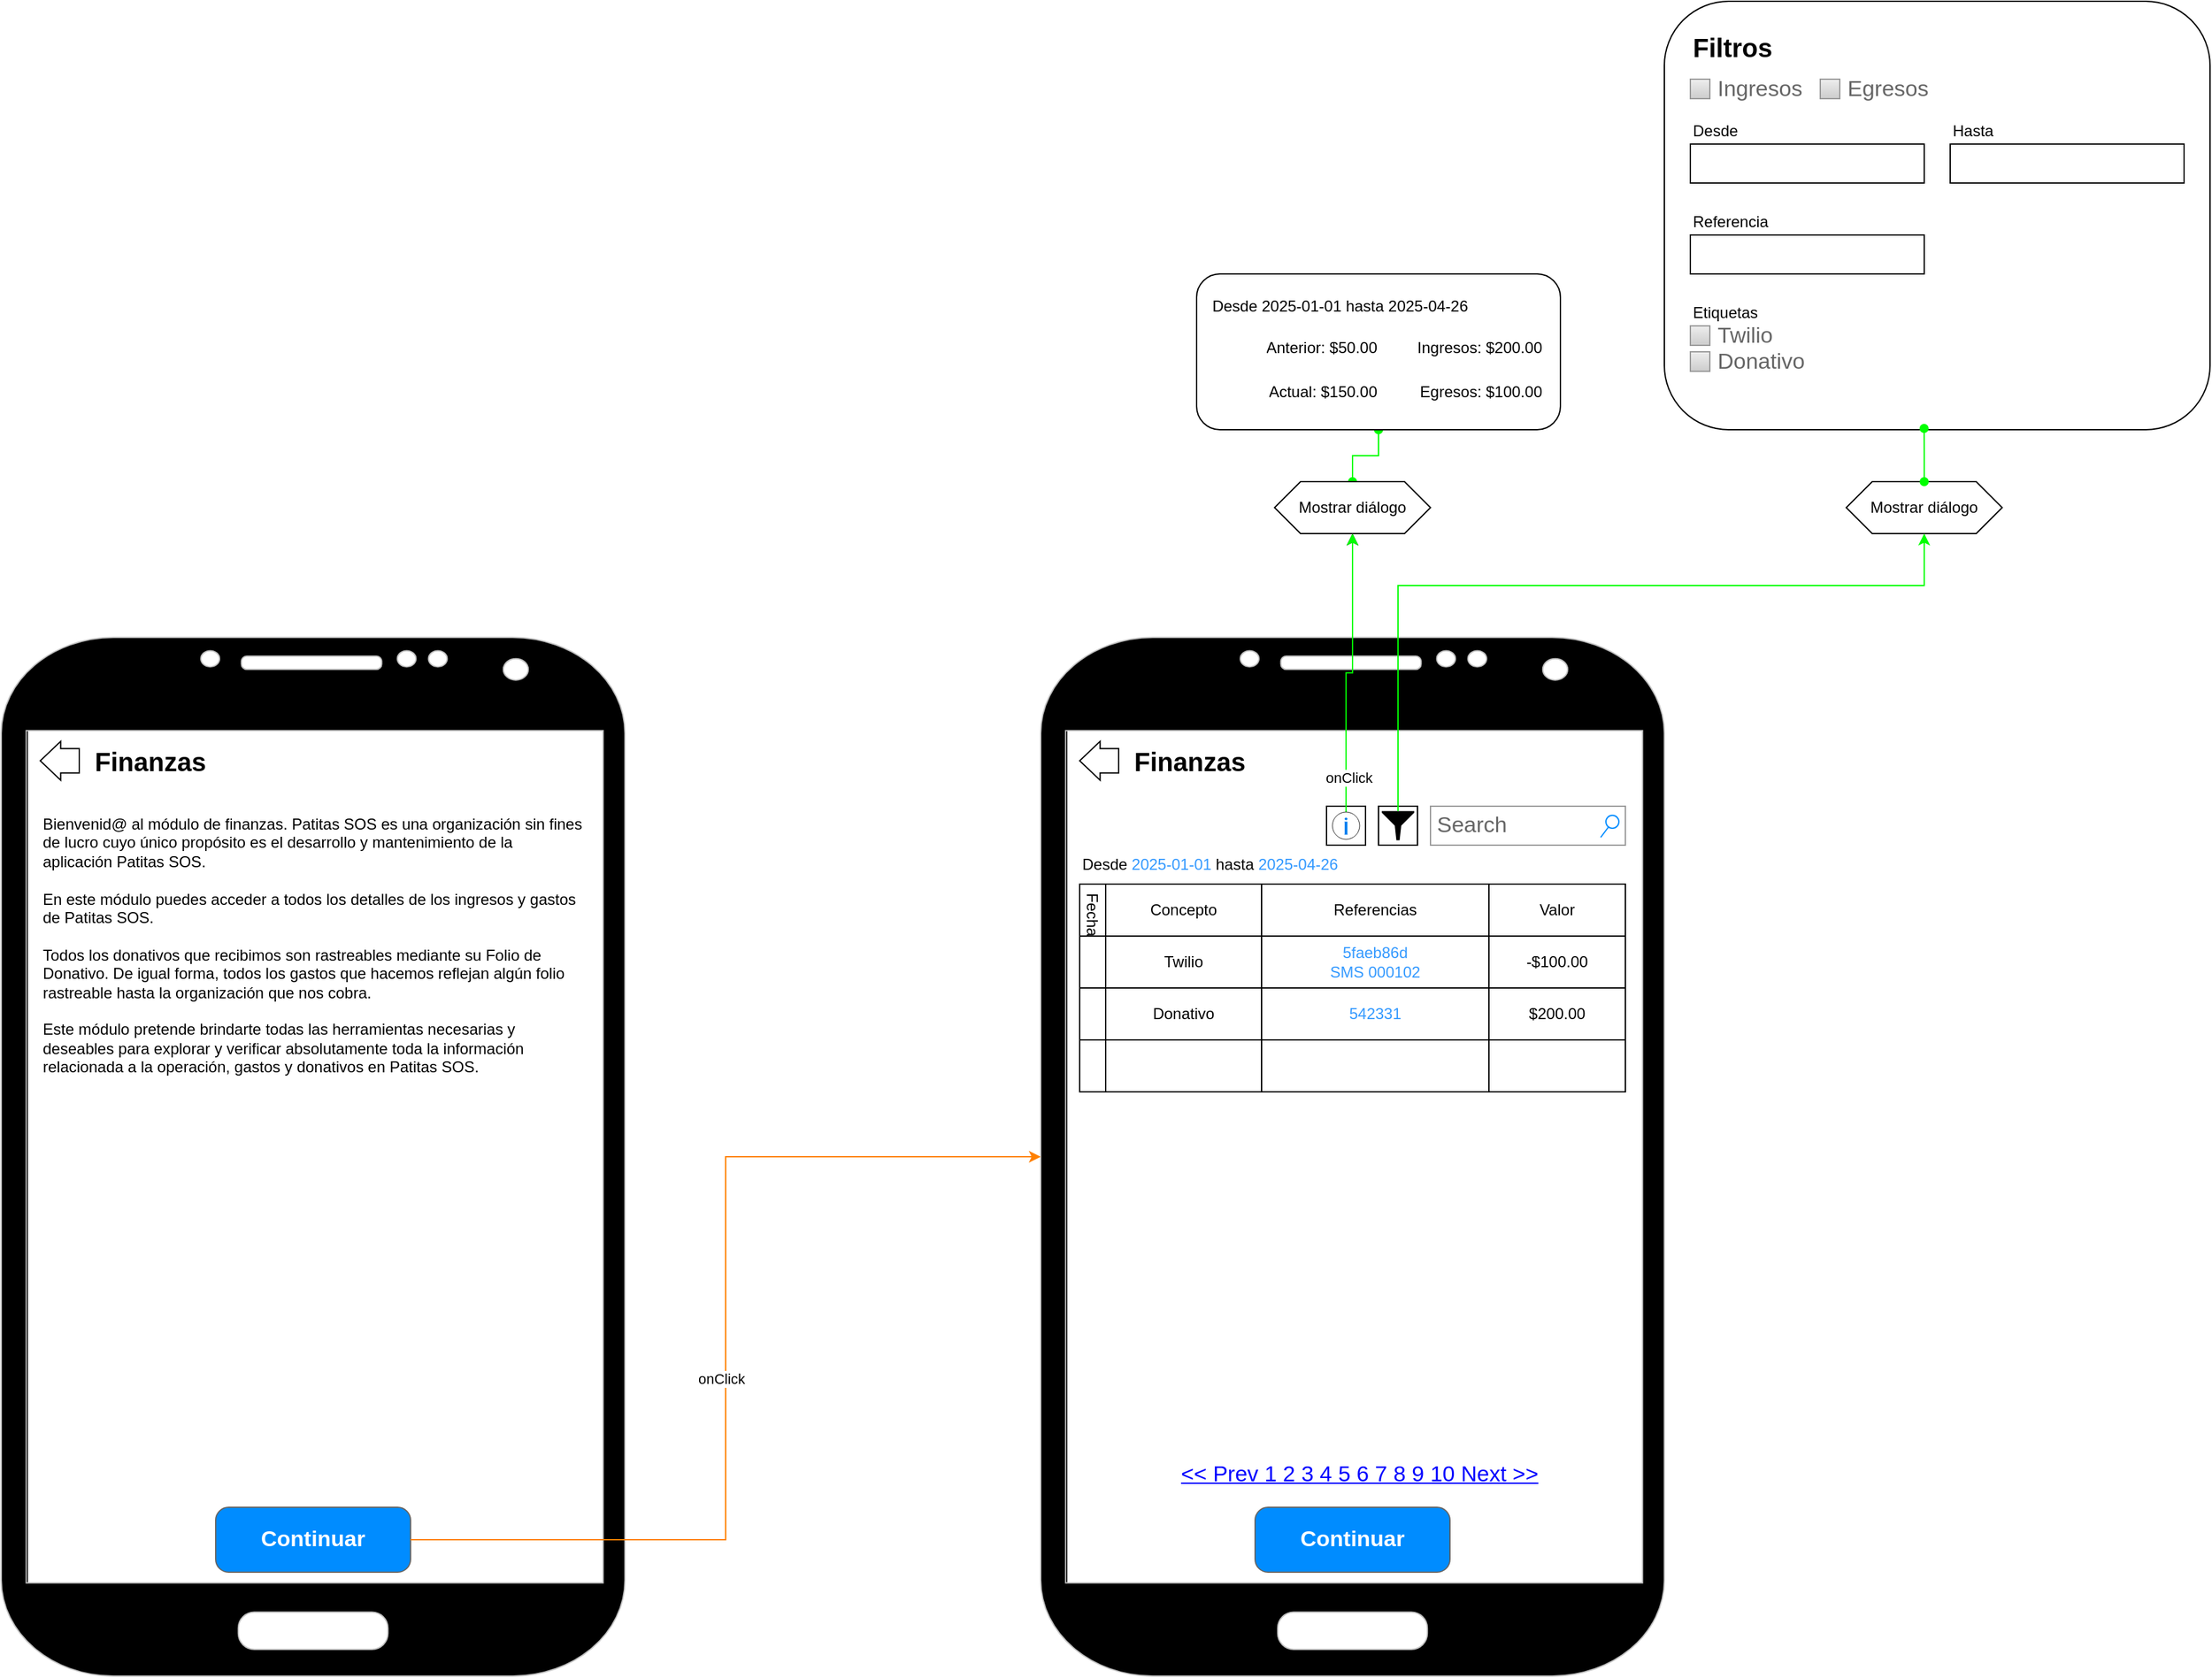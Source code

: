 <mxfile version="26.2.14">
  <diagram name="Page-1" id="u_hujkYW8tRtBw4MjNoY">
    <mxGraphModel dx="1554" dy="1951" grid="1" gridSize="10" guides="1" tooltips="1" connect="1" arrows="1" fold="1" page="1" pageScale="1" pageWidth="850" pageHeight="1100" math="0" shadow="0">
      <root>
        <mxCell id="0" />
        <mxCell id="1" parent="0" />
        <mxCell id="SzBVD9_jWQ-JpdKvvdq1-95" style="edgeStyle=orthogonalEdgeStyle;rounded=0;orthogonalLoop=1;jettySize=auto;html=1;entryX=0.5;entryY=1;entryDx=0;entryDy=0;strokeColor=#00FF00;endArrow=oval;endFill=1;startArrow=oval;startFill=1;" parent="1" source="SzBVD9_jWQ-JpdKvvdq1-90" target="SzBVD9_jWQ-JpdKvvdq1-91" edge="1">
          <mxGeometry relative="1" as="geometry" />
        </mxCell>
        <mxCell id="SzBVD9_jWQ-JpdKvvdq1-90" value="Mostrar diálogo" style="shape=hexagon;perimeter=hexagonPerimeter2;whiteSpace=wrap;html=1;fixedSize=1;" parent="1" vertex="1">
          <mxGeometry x="980" y="-120" width="120" height="40" as="geometry" />
        </mxCell>
        <mxCell id="SzBVD9_jWQ-JpdKvvdq1-2" value="" style="rounded=0;whiteSpace=wrap;html=1;" parent="1" vertex="1">
          <mxGeometry x="20" y="70" width="450" height="660" as="geometry" />
        </mxCell>
        <mxCell id="SzBVD9_jWQ-JpdKvvdq1-1" value="" style="verticalLabelPosition=bottom;verticalAlign=top;html=1;shadow=0;dashed=0;strokeWidth=1;shape=mxgraph.android.phone2;strokeColor=#c0c0c0;fillColor=#000000;" parent="1" vertex="1">
          <mxGeometry width="480" height="800" as="geometry" />
        </mxCell>
        <mxCell id="SzBVD9_jWQ-JpdKvvdq1-3" value="Finanzas" style="text;html=1;align=left;verticalAlign=middle;whiteSpace=wrap;rounded=0;fontStyle=1;fontSize=20;" parent="1" vertex="1">
          <mxGeometry x="70" y="80" width="380" height="30" as="geometry" />
        </mxCell>
        <mxCell id="SzBVD9_jWQ-JpdKvvdq1-4" value="" style="shape=singleArrow;direction=west;whiteSpace=wrap;html=1;arrowWidth=0.627;arrowSize=0.524;" parent="1" vertex="1">
          <mxGeometry x="30" y="80" width="30" height="30" as="geometry" />
        </mxCell>
        <mxCell id="SzBVD9_jWQ-JpdKvvdq1-5" value="&lt;div&gt;Bienvenid@ al módulo de finanzas. Patitas SOS es una organización sin fines de lucro cuyo único propósito es el desarrollo y mantenimiento de la aplicación Patitas SOS.&lt;/div&gt;&lt;div&gt;&lt;br&gt;&lt;/div&gt;&lt;div&gt;En este módulo puedes acceder a todos los detalles de los ingresos y gastos de Patitas SOS.&lt;/div&gt;&lt;div&gt;&lt;br&gt;&lt;/div&gt;&lt;div&gt;Todos los donativos que recibimos son rastreables mediante su Folio de Donativo. De igual forma, todos los gastos que hacemos reflejan algún folio rastreable hasta la organización que nos cobra.&lt;/div&gt;&lt;div&gt;&lt;br&gt;&lt;/div&gt;&lt;div&gt;Este módulo pretende brindarte todas las herramientas necesarias y deseables para explorar y verificar absolutamente toda la información relacionada a la operación, gastos y donativos en Patitas SOS.&lt;/div&gt;" style="text;html=1;align=left;verticalAlign=top;whiteSpace=wrap;rounded=0;" parent="1" vertex="1">
          <mxGeometry x="30" y="130" width="420" height="590" as="geometry" />
        </mxCell>
        <mxCell id="SzBVD9_jWQ-JpdKvvdq1-6" value="Continuar" style="strokeWidth=1;shadow=0;dashed=0;align=center;html=1;shape=mxgraph.mockup.buttons.button;strokeColor=#666666;fontColor=#ffffff;mainText=;buttonStyle=round;fontSize=17;fontStyle=1;fillColor=#008cff;whiteSpace=wrap;" parent="1" vertex="1">
          <mxGeometry x="165" y="670" width="150" height="50" as="geometry" />
        </mxCell>
        <mxCell id="SzBVD9_jWQ-JpdKvvdq1-7" value="" style="rounded=0;whiteSpace=wrap;html=1;" parent="1" vertex="1">
          <mxGeometry x="820" y="70" width="450" height="660" as="geometry" />
        </mxCell>
        <mxCell id="SzBVD9_jWQ-JpdKvvdq1-96" value="" style="edgeStyle=orthogonalEdgeStyle;rounded=0;orthogonalLoop=1;jettySize=auto;html=1;" parent="1" source="SzBVD9_jWQ-JpdKvvdq1-8" target="SzBVD9_jWQ-JpdKvvdq1-90" edge="1">
          <mxGeometry relative="1" as="geometry" />
        </mxCell>
        <mxCell id="SzBVD9_jWQ-JpdKvvdq1-8" value="" style="verticalLabelPosition=bottom;verticalAlign=top;html=1;shadow=0;dashed=0;strokeWidth=1;shape=mxgraph.android.phone2;strokeColor=#c0c0c0;fillColor=#000000;" parent="1" vertex="1">
          <mxGeometry x="800" width="480" height="800" as="geometry" />
        </mxCell>
        <mxCell id="SzBVD9_jWQ-JpdKvvdq1-9" value="Finanzas" style="text;html=1;align=left;verticalAlign=middle;whiteSpace=wrap;rounded=0;fontStyle=1;fontSize=20;" parent="1" vertex="1">
          <mxGeometry x="870" y="80" width="380" height="30" as="geometry" />
        </mxCell>
        <mxCell id="SzBVD9_jWQ-JpdKvvdq1-10" value="" style="shape=singleArrow;direction=west;whiteSpace=wrap;html=1;arrowWidth=0.627;arrowSize=0.524;" parent="1" vertex="1">
          <mxGeometry x="830" y="80" width="30" height="30" as="geometry" />
        </mxCell>
        <mxCell id="SzBVD9_jWQ-JpdKvvdq1-12" value="Continuar" style="strokeWidth=1;shadow=0;dashed=0;align=center;html=1;shape=mxgraph.mockup.buttons.button;strokeColor=#666666;fontColor=#ffffff;mainText=;buttonStyle=round;fontSize=17;fontStyle=1;fillColor=#008cff;whiteSpace=wrap;" parent="1" vertex="1">
          <mxGeometry x="965" y="670" width="150" height="50" as="geometry" />
        </mxCell>
        <mxCell id="SzBVD9_jWQ-JpdKvvdq1-14" value="Search" style="strokeWidth=1;shadow=0;dashed=0;align=center;html=1;shape=mxgraph.mockup.forms.searchBox;strokeColor=#999999;mainText=;strokeColor2=#008cff;fontColor=#666666;fontSize=17;align=left;spacingLeft=3;whiteSpace=wrap;" parent="1" vertex="1">
          <mxGeometry x="1100" y="130" width="150" height="30" as="geometry" />
        </mxCell>
        <mxCell id="SzBVD9_jWQ-JpdKvvdq1-20" value="" style="group" parent="1" vertex="1" connectable="0">
          <mxGeometry x="1060" y="130" width="30" height="30" as="geometry" />
        </mxCell>
        <mxCell id="SzBVD9_jWQ-JpdKvvdq1-18" value="" style="rounded=0;whiteSpace=wrap;html=1;" parent="SzBVD9_jWQ-JpdKvvdq1-20" vertex="1">
          <mxGeometry width="30" height="30" as="geometry" />
        </mxCell>
        <mxCell id="SzBVD9_jWQ-JpdKvvdq1-15" value="" style="sketch=0;aspect=fixed;pointerEvents=1;shadow=0;dashed=0;html=1;strokeColor=none;labelPosition=center;verticalLabelPosition=bottom;verticalAlign=top;align=center;fillColor=#000000;shape=mxgraph.mscae.enterprise.filter" parent="SzBVD9_jWQ-JpdKvvdq1-20" vertex="1">
          <mxGeometry x="2.5" y="3.75" width="25" height="22.5" as="geometry" />
        </mxCell>
        <mxCell id="SzBVD9_jWQ-JpdKvvdq1-53" value="" style="shape=table;startSize=0;container=1;collapsible=0;childLayout=tableLayout;" parent="1" vertex="1">
          <mxGeometry x="830" y="190" width="420" height="160" as="geometry" />
        </mxCell>
        <mxCell id="SzBVD9_jWQ-JpdKvvdq1-54" value="" style="shape=tableRow;horizontal=0;startSize=0;swimlaneHead=0;swimlaneBody=0;strokeColor=inherit;top=0;left=0;bottom=0;right=0;collapsible=0;dropTarget=0;fillColor=none;points=[[0,0.5],[1,0.5]];portConstraint=eastwest;" parent="SzBVD9_jWQ-JpdKvvdq1-53" vertex="1">
          <mxGeometry width="420" height="40" as="geometry" />
        </mxCell>
        <mxCell id="SzBVD9_jWQ-JpdKvvdq1-55" value="Fecha" style="shape=partialRectangle;html=1;whiteSpace=wrap;connectable=0;strokeColor=inherit;overflow=hidden;fillColor=none;top=0;left=0;bottom=0;right=0;pointerEvents=1;textDirection=vertical-lr;align=left;verticalAlign=top;" parent="SzBVD9_jWQ-JpdKvvdq1-54" vertex="1">
          <mxGeometry width="20" height="40" as="geometry">
            <mxRectangle width="20" height="40" as="alternateBounds" />
          </mxGeometry>
        </mxCell>
        <mxCell id="SzBVD9_jWQ-JpdKvvdq1-56" value="Concepto" style="shape=partialRectangle;html=1;whiteSpace=wrap;connectable=0;strokeColor=inherit;overflow=hidden;fillColor=none;top=0;left=0;bottom=0;right=0;pointerEvents=1;" parent="SzBVD9_jWQ-JpdKvvdq1-54" vertex="1">
          <mxGeometry x="20" width="120" height="40" as="geometry">
            <mxRectangle width="120" height="40" as="alternateBounds" />
          </mxGeometry>
        </mxCell>
        <mxCell id="SzBVD9_jWQ-JpdKvvdq1-57" value="Referencias" style="shape=partialRectangle;html=1;whiteSpace=wrap;connectable=0;strokeColor=inherit;overflow=hidden;fillColor=none;top=0;left=0;bottom=0;right=0;pointerEvents=1;" parent="SzBVD9_jWQ-JpdKvvdq1-54" vertex="1">
          <mxGeometry x="140" width="175" height="40" as="geometry">
            <mxRectangle width="175" height="40" as="alternateBounds" />
          </mxGeometry>
        </mxCell>
        <mxCell id="SzBVD9_jWQ-JpdKvvdq1-58" value="Valor" style="shape=partialRectangle;html=1;whiteSpace=wrap;connectable=0;strokeColor=inherit;overflow=hidden;fillColor=none;top=0;left=0;bottom=0;right=0;pointerEvents=1;" parent="SzBVD9_jWQ-JpdKvvdq1-54" vertex="1">
          <mxGeometry x="315" width="105" height="40" as="geometry">
            <mxRectangle width="105" height="40" as="alternateBounds" />
          </mxGeometry>
        </mxCell>
        <mxCell id="SzBVD9_jWQ-JpdKvvdq1-59" value="" style="shape=tableRow;horizontal=0;startSize=0;swimlaneHead=0;swimlaneBody=0;strokeColor=inherit;top=0;left=0;bottom=0;right=0;collapsible=0;dropTarget=0;fillColor=none;points=[[0,0.5],[1,0.5]];portConstraint=eastwest;" parent="SzBVD9_jWQ-JpdKvvdq1-53" vertex="1">
          <mxGeometry y="40" width="420" height="40" as="geometry" />
        </mxCell>
        <mxCell id="SzBVD9_jWQ-JpdKvvdq1-60" value="" style="shape=partialRectangle;html=1;whiteSpace=wrap;connectable=0;strokeColor=inherit;overflow=hidden;fillColor=none;top=0;left=0;bottom=0;right=0;pointerEvents=1;" parent="SzBVD9_jWQ-JpdKvvdq1-59" vertex="1">
          <mxGeometry width="20" height="40" as="geometry">
            <mxRectangle width="20" height="40" as="alternateBounds" />
          </mxGeometry>
        </mxCell>
        <mxCell id="SzBVD9_jWQ-JpdKvvdq1-61" value="Twilio" style="shape=partialRectangle;html=1;whiteSpace=wrap;connectable=0;strokeColor=inherit;overflow=hidden;fillColor=none;top=0;left=0;bottom=0;right=0;pointerEvents=1;" parent="SzBVD9_jWQ-JpdKvvdq1-59" vertex="1">
          <mxGeometry x="20" width="120" height="40" as="geometry">
            <mxRectangle width="120" height="40" as="alternateBounds" />
          </mxGeometry>
        </mxCell>
        <mxCell id="SzBVD9_jWQ-JpdKvvdq1-62" value="&lt;div&gt;&lt;span style=&quot;&quot;&gt;5faeb86d&lt;/span&gt;&lt;/div&gt;&lt;span style=&quot;&quot;&gt;&lt;span style=&quot;&quot;&gt;&lt;span style=&quot;&quot;&gt;&lt;span style=&quot;&quot;&gt;SMS 000102&lt;/span&gt;&lt;/span&gt;&lt;/span&gt;&lt;/span&gt;" style="shape=partialRectangle;html=1;whiteSpace=wrap;connectable=0;strokeColor=inherit;overflow=hidden;fillColor=none;top=0;left=0;bottom=0;right=0;pointerEvents=1;fontColor=#3399FF;" parent="SzBVD9_jWQ-JpdKvvdq1-59" vertex="1">
          <mxGeometry x="140" width="175" height="40" as="geometry">
            <mxRectangle width="175" height="40" as="alternateBounds" />
          </mxGeometry>
        </mxCell>
        <mxCell id="SzBVD9_jWQ-JpdKvvdq1-63" value="-$100.00" style="shape=partialRectangle;html=1;whiteSpace=wrap;connectable=0;strokeColor=inherit;overflow=hidden;fillColor=none;top=0;left=0;bottom=0;right=0;pointerEvents=1;" parent="SzBVD9_jWQ-JpdKvvdq1-59" vertex="1">
          <mxGeometry x="315" width="105" height="40" as="geometry">
            <mxRectangle width="105" height="40" as="alternateBounds" />
          </mxGeometry>
        </mxCell>
        <mxCell id="SzBVD9_jWQ-JpdKvvdq1-64" value="" style="shape=tableRow;horizontal=0;startSize=0;swimlaneHead=0;swimlaneBody=0;strokeColor=inherit;top=0;left=0;bottom=0;right=0;collapsible=0;dropTarget=0;fillColor=none;points=[[0,0.5],[1,0.5]];portConstraint=eastwest;" parent="SzBVD9_jWQ-JpdKvvdq1-53" vertex="1">
          <mxGeometry y="80" width="420" height="40" as="geometry" />
        </mxCell>
        <mxCell id="SzBVD9_jWQ-JpdKvvdq1-65" value="" style="shape=partialRectangle;html=1;whiteSpace=wrap;connectable=0;strokeColor=inherit;overflow=hidden;fillColor=none;top=0;left=0;bottom=0;right=0;pointerEvents=1;" parent="SzBVD9_jWQ-JpdKvvdq1-64" vertex="1">
          <mxGeometry width="20" height="40" as="geometry">
            <mxRectangle width="20" height="40" as="alternateBounds" />
          </mxGeometry>
        </mxCell>
        <mxCell id="SzBVD9_jWQ-JpdKvvdq1-66" value="Donativo" style="shape=partialRectangle;html=1;whiteSpace=wrap;connectable=0;strokeColor=inherit;overflow=hidden;fillColor=none;top=0;left=0;bottom=0;right=0;pointerEvents=1;" parent="SzBVD9_jWQ-JpdKvvdq1-64" vertex="1">
          <mxGeometry x="20" width="120" height="40" as="geometry">
            <mxRectangle width="120" height="40" as="alternateBounds" />
          </mxGeometry>
        </mxCell>
        <mxCell id="SzBVD9_jWQ-JpdKvvdq1-67" value="542331" style="shape=partialRectangle;html=1;whiteSpace=wrap;connectable=0;strokeColor=inherit;overflow=hidden;fillColor=none;top=0;left=0;bottom=0;right=0;pointerEvents=1;fontColor=#3399FF;" parent="SzBVD9_jWQ-JpdKvvdq1-64" vertex="1">
          <mxGeometry x="140" width="175" height="40" as="geometry">
            <mxRectangle width="175" height="40" as="alternateBounds" />
          </mxGeometry>
        </mxCell>
        <mxCell id="SzBVD9_jWQ-JpdKvvdq1-68" value="$200.00" style="shape=partialRectangle;html=1;whiteSpace=wrap;connectable=0;strokeColor=inherit;overflow=hidden;fillColor=none;top=0;left=0;bottom=0;right=0;pointerEvents=1;" parent="SzBVD9_jWQ-JpdKvvdq1-64" vertex="1">
          <mxGeometry x="315" width="105" height="40" as="geometry">
            <mxRectangle width="105" height="40" as="alternateBounds" />
          </mxGeometry>
        </mxCell>
        <mxCell id="SzBVD9_jWQ-JpdKvvdq1-69" value="" style="shape=tableRow;horizontal=0;startSize=0;swimlaneHead=0;swimlaneBody=0;strokeColor=inherit;top=0;left=0;bottom=0;right=0;collapsible=0;dropTarget=0;fillColor=none;points=[[0,0.5],[1,0.5]];portConstraint=eastwest;" parent="SzBVD9_jWQ-JpdKvvdq1-53" vertex="1">
          <mxGeometry y="120" width="420" height="40" as="geometry" />
        </mxCell>
        <mxCell id="SzBVD9_jWQ-JpdKvvdq1-70" value="" style="shape=partialRectangle;html=1;whiteSpace=wrap;connectable=0;strokeColor=inherit;overflow=hidden;fillColor=none;top=0;left=0;bottom=0;right=0;pointerEvents=1;" parent="SzBVD9_jWQ-JpdKvvdq1-69" vertex="1">
          <mxGeometry width="20" height="40" as="geometry">
            <mxRectangle width="20" height="40" as="alternateBounds" />
          </mxGeometry>
        </mxCell>
        <mxCell id="SzBVD9_jWQ-JpdKvvdq1-71" value="" style="shape=partialRectangle;html=1;whiteSpace=wrap;connectable=0;strokeColor=inherit;overflow=hidden;fillColor=none;top=0;left=0;bottom=0;right=0;pointerEvents=1;" parent="SzBVD9_jWQ-JpdKvvdq1-69" vertex="1">
          <mxGeometry x="20" width="120" height="40" as="geometry">
            <mxRectangle width="120" height="40" as="alternateBounds" />
          </mxGeometry>
        </mxCell>
        <mxCell id="SzBVD9_jWQ-JpdKvvdq1-72" value="" style="shape=partialRectangle;html=1;whiteSpace=wrap;connectable=0;strokeColor=inherit;overflow=hidden;fillColor=none;top=0;left=0;bottom=0;right=0;pointerEvents=1;" parent="SzBVD9_jWQ-JpdKvvdq1-69" vertex="1">
          <mxGeometry x="140" width="175" height="40" as="geometry">
            <mxRectangle width="175" height="40" as="alternateBounds" />
          </mxGeometry>
        </mxCell>
        <mxCell id="SzBVD9_jWQ-JpdKvvdq1-73" value="" style="shape=partialRectangle;html=1;whiteSpace=wrap;connectable=0;strokeColor=inherit;overflow=hidden;fillColor=none;top=0;left=0;bottom=0;right=0;pointerEvents=1;" parent="SzBVD9_jWQ-JpdKvvdq1-69" vertex="1">
          <mxGeometry x="315" width="105" height="40" as="geometry">
            <mxRectangle width="105" height="40" as="alternateBounds" />
          </mxGeometry>
        </mxCell>
        <mxCell id="SzBVD9_jWQ-JpdKvvdq1-74" value="&lt;&lt; Prev 1 2 3 4 5 6 7 8 9 10 Next &gt;&gt;" style="strokeWidth=1;shadow=0;dashed=0;align=center;html=1;shape=mxgraph.mockup.navigation.pagination;linkText=;fontSize=17;fontColor=#0000ff;fontStyle=4;" parent="1" vertex="1">
          <mxGeometry x="870" y="630" width="350" height="30" as="geometry" />
        </mxCell>
        <mxCell id="SzBVD9_jWQ-JpdKvvdq1-75" value="Desde &lt;span style=&quot;color: rgb(51, 153, 255);&quot;&gt;2025-01-01&lt;/span&gt; hasta &lt;span style=&quot;color: rgb(51, 153, 255);&quot;&gt;2025-04-26&lt;/span&gt;" style="text;html=1;align=left;verticalAlign=middle;whiteSpace=wrap;rounded=0;" parent="1" vertex="1">
          <mxGeometry x="830" y="160" width="420" height="30" as="geometry" />
        </mxCell>
        <mxCell id="SzBVD9_jWQ-JpdKvvdq1-89" value="" style="rounded=0;whiteSpace=wrap;html=1;" parent="1" vertex="1">
          <mxGeometry x="1020" y="130" width="30" height="30" as="geometry" />
        </mxCell>
        <mxCell id="SzBVD9_jWQ-JpdKvvdq1-93" style="edgeStyle=orthogonalEdgeStyle;rounded=0;orthogonalLoop=1;jettySize=auto;html=1;strokeColor=#00FF00;" parent="1" source="SzBVD9_jWQ-JpdKvvdq1-88" target="SzBVD9_jWQ-JpdKvvdq1-90" edge="1">
          <mxGeometry relative="1" as="geometry" />
        </mxCell>
        <mxCell id="SzBVD9_jWQ-JpdKvvdq1-94" value="&lt;div&gt;onClick&lt;/div&gt;" style="edgeLabel;html=1;align=center;verticalAlign=middle;resizable=0;points=[];" parent="SzBVD9_jWQ-JpdKvvdq1-93" vertex="1" connectable="0">
          <mxGeometry x="-0.755" y="-2" relative="1" as="geometry">
            <mxPoint as="offset" />
          </mxGeometry>
        </mxCell>
        <mxCell id="SzBVD9_jWQ-JpdKvvdq1-88" value="" style="html=1;verticalLabelPosition=bottom;labelBackgroundColor=#ffffff;verticalAlign=top;shadow=0;dashed=0;strokeWidth=2;shape=mxgraph.ios7.misc.info;strokeColor=#000000;sketch=0;fontColor=#000000;fillColor=default;" parent="1" vertex="1">
          <mxGeometry x="1024.5" y="134.5" width="21" height="21" as="geometry" />
        </mxCell>
        <mxCell id="SzBVD9_jWQ-JpdKvvdq1-92" value="" style="group;labelPosition=center;verticalLabelPosition=middle;align=center;verticalAlign=middle;" parent="1" vertex="1" connectable="0">
          <mxGeometry x="920" y="-280" width="280" height="120" as="geometry" />
        </mxCell>
        <mxCell id="SzBVD9_jWQ-JpdKvvdq1-91" value="" style="rounded=1;whiteSpace=wrap;html=1;" parent="SzBVD9_jWQ-JpdKvvdq1-92" vertex="1">
          <mxGeometry width="280.0" height="120" as="geometry" />
        </mxCell>
        <mxCell id="SzBVD9_jWQ-JpdKvvdq1-77" value="" style="shape=table;startSize=0;container=1;collapsible=0;childLayout=tableLayout;align=left;fontColor=default;strokeColor=none;" parent="SzBVD9_jWQ-JpdKvvdq1-92" vertex="1">
          <mxGeometry x="12.727" y="40" width="254.545" height="66.67" as="geometry" />
        </mxCell>
        <mxCell id="SzBVD9_jWQ-JpdKvvdq1-78" value="" style="shape=tableRow;horizontal=0;startSize=0;swimlaneHead=0;swimlaneBody=0;strokeColor=inherit;top=0;left=0;bottom=0;right=0;collapsible=0;dropTarget=0;fillColor=none;points=[[0,0.5],[1,0.5]];portConstraint=eastwest;" parent="SzBVD9_jWQ-JpdKvvdq1-77" vertex="1">
          <mxGeometry width="254.545" height="34" as="geometry" />
        </mxCell>
        <mxCell id="SzBVD9_jWQ-JpdKvvdq1-79" value="Anterior: $50.00" style="shape=partialRectangle;html=1;whiteSpace=wrap;connectable=0;strokeColor=inherit;overflow=hidden;fillColor=none;top=0;left=0;bottom=0;right=0;pointerEvents=1;align=right;" parent="SzBVD9_jWQ-JpdKvvdq1-78" vertex="1">
          <mxGeometry width="128" height="34" as="geometry">
            <mxRectangle width="128" height="34" as="alternateBounds" />
          </mxGeometry>
        </mxCell>
        <mxCell id="SzBVD9_jWQ-JpdKvvdq1-80" value="Ingresos: $200.00" style="shape=partialRectangle;html=1;whiteSpace=wrap;connectable=0;strokeColor=inherit;overflow=hidden;fillColor=none;top=0;left=0;bottom=0;right=0;pointerEvents=1;align=right;" parent="SzBVD9_jWQ-JpdKvvdq1-78" vertex="1">
          <mxGeometry x="128" width="127" height="34" as="geometry">
            <mxRectangle width="127" height="34" as="alternateBounds" />
          </mxGeometry>
        </mxCell>
        <mxCell id="SzBVD9_jWQ-JpdKvvdq1-81" value="" style="shape=tableRow;horizontal=0;startSize=0;swimlaneHead=0;swimlaneBody=0;strokeColor=inherit;top=0;left=0;bottom=0;right=0;collapsible=0;dropTarget=0;fillColor=none;points=[[0,0.5],[1,0.5]];portConstraint=eastwest;" parent="SzBVD9_jWQ-JpdKvvdq1-77" vertex="1">
          <mxGeometry y="34" width="254.545" height="33" as="geometry" />
        </mxCell>
        <mxCell id="SzBVD9_jWQ-JpdKvvdq1-82" value="Actual: $150.00" style="shape=partialRectangle;html=1;whiteSpace=wrap;connectable=0;strokeColor=inherit;overflow=hidden;fillColor=none;top=0;left=0;bottom=0;right=0;pointerEvents=1;align=right;" parent="SzBVD9_jWQ-JpdKvvdq1-81" vertex="1">
          <mxGeometry width="128" height="33" as="geometry">
            <mxRectangle width="128" height="33" as="alternateBounds" />
          </mxGeometry>
        </mxCell>
        <mxCell id="SzBVD9_jWQ-JpdKvvdq1-83" value="&lt;div&gt;Egresos: $100.00&lt;/div&gt;" style="shape=partialRectangle;html=1;whiteSpace=wrap;connectable=0;strokeColor=inherit;overflow=hidden;fillColor=none;top=0;left=0;bottom=0;right=0;pointerEvents=1;align=right;" parent="SzBVD9_jWQ-JpdKvvdq1-81" vertex="1">
          <mxGeometry x="128" width="127" height="33" as="geometry">
            <mxRectangle width="127" height="33" as="alternateBounds" />
          </mxGeometry>
        </mxCell>
        <mxCell id="SzBVD9_jWQ-JpdKvvdq1-97" value="Desde 2025-01-01 hasta 2025-04-26" style="text;html=1;align=center;verticalAlign=middle;resizable=0;points=[];autosize=1;strokeColor=none;fillColor=none;" parent="SzBVD9_jWQ-JpdKvvdq1-92" vertex="1">
          <mxGeometry y="10" width="220" height="30" as="geometry" />
        </mxCell>
        <mxCell id="SzBVD9_jWQ-JpdKvvdq1-98" value="" style="rounded=1;whiteSpace=wrap;html=1;" parent="1" vertex="1">
          <mxGeometry x="1280" y="-490" width="420" height="330" as="geometry" />
        </mxCell>
        <mxCell id="SzBVD9_jWQ-JpdKvvdq1-99" value="&lt;font style=&quot;font-size: 20px;&quot;&gt;&lt;b&gt;Filtros&lt;/b&gt;&lt;/font&gt;" style="text;html=1;align=left;verticalAlign=middle;whiteSpace=wrap;rounded=0;" parent="1" vertex="1">
          <mxGeometry x="1300" y="-470" width="380" height="30" as="geometry" />
        </mxCell>
        <object label="Ingresos" id="SzBVD9_jWQ-JpdKvvdq1-100">
          <mxCell style="strokeWidth=1;shadow=0;dashed=0;align=center;html=1;shape=mxgraph.mockup.forms.rrect;rSize=0;fillColor=#eeeeee;strokeColor=#999999;gradientColor=#cccccc;align=left;spacingLeft=4;fontSize=17;fontColor=#666666;labelPosition=right;metaEdit=1;" parent="1" vertex="1">
            <mxGeometry x="1300" y="-430" width="15" height="15" as="geometry" />
          </mxCell>
        </object>
        <object label="Egresos" id="SzBVD9_jWQ-JpdKvvdq1-103">
          <mxCell style="strokeWidth=1;shadow=0;dashed=0;align=center;html=1;shape=mxgraph.mockup.forms.rrect;rSize=0;fillColor=#eeeeee;strokeColor=#999999;gradientColor=#cccccc;align=left;spacingLeft=4;fontSize=17;fontColor=#666666;labelPosition=right;metaEdit=1;" parent="1" vertex="1">
            <mxGeometry x="1400" y="-430" width="15" height="15" as="geometry" />
          </mxCell>
        </object>
        <mxCell id="SzBVD9_jWQ-JpdKvvdq1-105" value="" style="verticalLabelPosition=bottom;verticalAlign=top;html=1;shape=mxgraph.basic.rect;fillColor2=none;strokeWidth=1;size=20;indent=5;" parent="1" vertex="1">
          <mxGeometry x="1300" y="-380" width="180" height="30" as="geometry" />
        </mxCell>
        <mxCell id="SzBVD9_jWQ-JpdKvvdq1-107" value="Desde" style="text;html=1;align=left;verticalAlign=middle;whiteSpace=wrap;rounded=0;" parent="1" vertex="1">
          <mxGeometry x="1300" y="-400" width="60" height="20" as="geometry" />
        </mxCell>
        <mxCell id="SzBVD9_jWQ-JpdKvvdq1-108" value="" style="verticalLabelPosition=bottom;verticalAlign=top;html=1;shape=mxgraph.basic.rect;fillColor2=none;strokeWidth=1;size=20;indent=5;" parent="1" vertex="1">
          <mxGeometry x="1500" y="-380" width="180" height="30" as="geometry" />
        </mxCell>
        <mxCell id="SzBVD9_jWQ-JpdKvvdq1-109" value="Hasta" style="text;html=1;align=left;verticalAlign=middle;whiteSpace=wrap;rounded=0;" parent="1" vertex="1">
          <mxGeometry x="1500" y="-400" width="60" height="20" as="geometry" />
        </mxCell>
        <mxCell id="SzBVD9_jWQ-JpdKvvdq1-110" value="" style="verticalLabelPosition=bottom;verticalAlign=top;html=1;shape=mxgraph.basic.rect;fillColor2=none;strokeWidth=1;size=20;indent=5;" parent="1" vertex="1">
          <mxGeometry x="1300" y="-310" width="180" height="30" as="geometry" />
        </mxCell>
        <mxCell id="SzBVD9_jWQ-JpdKvvdq1-111" value="Referencia" style="text;html=1;align=left;verticalAlign=middle;whiteSpace=wrap;rounded=0;" parent="1" vertex="1">
          <mxGeometry x="1300" y="-330" width="60" height="20" as="geometry" />
        </mxCell>
        <mxCell id="SzBVD9_jWQ-JpdKvvdq1-112" value="Etiquetas" style="text;html=1;align=left;verticalAlign=middle;whiteSpace=wrap;rounded=0;" parent="1" vertex="1">
          <mxGeometry x="1300" y="-260" width="60" height="20" as="geometry" />
        </mxCell>
        <object label="Twilio" id="SzBVD9_jWQ-JpdKvvdq1-113">
          <mxCell style="strokeWidth=1;shadow=0;dashed=0;align=center;html=1;shape=mxgraph.mockup.forms.rrect;rSize=0;fillColor=#eeeeee;strokeColor=#999999;gradientColor=#cccccc;align=left;spacingLeft=4;fontSize=17;fontColor=#666666;labelPosition=right;metaEdit=1;" parent="1" vertex="1">
            <mxGeometry x="1300" y="-240" width="15" height="15" as="geometry" />
          </mxCell>
        </object>
        <object label="Donativo" id="SzBVD9_jWQ-JpdKvvdq1-114">
          <mxCell style="strokeWidth=1;shadow=0;dashed=0;align=center;html=1;shape=mxgraph.mockup.forms.rrect;rSize=0;fillColor=#eeeeee;strokeColor=#999999;gradientColor=#cccccc;align=left;spacingLeft=4;fontSize=17;fontColor=#666666;labelPosition=right;metaEdit=1;" parent="1" vertex="1">
            <mxGeometry x="1300" y="-220" width="15" height="15" as="geometry" />
          </mxCell>
        </object>
        <mxCell id="SzBVD9_jWQ-JpdKvvdq1-117" value="Mostrar diálogo" style="shape=hexagon;perimeter=hexagonPerimeter2;whiteSpace=wrap;html=1;fixedSize=1;" parent="1" vertex="1">
          <mxGeometry x="1420" y="-120" width="120" height="40" as="geometry" />
        </mxCell>
        <mxCell id="SzBVD9_jWQ-JpdKvvdq1-118" style="edgeStyle=orthogonalEdgeStyle;rounded=0;orthogonalLoop=1;jettySize=auto;html=1;entryX=0.5;entryY=1;entryDx=0;entryDy=0;strokeColor=#00FF00;" parent="1" source="SzBVD9_jWQ-JpdKvvdq1-15" target="SzBVD9_jWQ-JpdKvvdq1-117" edge="1">
          <mxGeometry relative="1" as="geometry">
            <Array as="points">
              <mxPoint x="1075" y="-40" />
              <mxPoint x="1480" y="-40" />
            </Array>
          </mxGeometry>
        </mxCell>
        <mxCell id="SzBVD9_jWQ-JpdKvvdq1-119" style="edgeStyle=orthogonalEdgeStyle;rounded=0;orthogonalLoop=1;jettySize=auto;html=1;exitX=0.5;exitY=0;exitDx=0;exitDy=0;entryX=0.476;entryY=0.997;entryDx=0;entryDy=0;entryPerimeter=0;endArrow=oval;endFill=1;startArrow=oval;startFill=1;strokeColor=#00FF00;" parent="1" source="SzBVD9_jWQ-JpdKvvdq1-117" target="SzBVD9_jWQ-JpdKvvdq1-98" edge="1">
          <mxGeometry relative="1" as="geometry" />
        </mxCell>
        <mxCell id="SzBVD9_jWQ-JpdKvvdq1-121" style="edgeStyle=orthogonalEdgeStyle;rounded=0;orthogonalLoop=1;jettySize=auto;html=1;entryX=0;entryY=0.5;entryDx=0;entryDy=0;entryPerimeter=0;strokeColor=#FF8000;" parent="1" source="SzBVD9_jWQ-JpdKvvdq1-6" target="SzBVD9_jWQ-JpdKvvdq1-8" edge="1">
          <mxGeometry relative="1" as="geometry" />
        </mxCell>
        <mxCell id="SzBVD9_jWQ-JpdKvvdq1-122" value="onClick" style="edgeLabel;html=1;align=center;verticalAlign=middle;resizable=0;points=[];" parent="SzBVD9_jWQ-JpdKvvdq1-121" vertex="1" connectable="0">
          <mxGeometry x="-0.059" y="4" relative="1" as="geometry">
            <mxPoint as="offset" />
          </mxGeometry>
        </mxCell>
      </root>
    </mxGraphModel>
  </diagram>
</mxfile>
